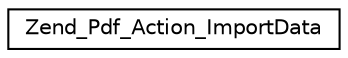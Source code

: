 digraph G
{
  edge [fontname="Helvetica",fontsize="10",labelfontname="Helvetica",labelfontsize="10"];
  node [fontname="Helvetica",fontsize="10",shape=record];
  rankdir="LR";
  Node1 [label="Zend_Pdf_Action_ImportData",height=0.2,width=0.4,color="black", fillcolor="white", style="filled",URL="$class_zend___pdf___action___import_data.html"];
}
